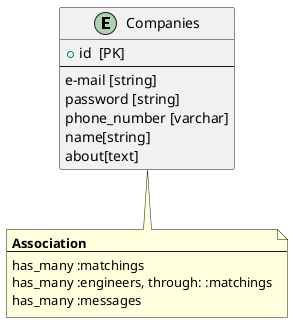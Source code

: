 @startuml company

entity "Companies" as company {
  +id  [PK]
  --
  e-mail [string]
  password [string]
  phone_number [varchar]
  name[string]
  about[text]
}

note bottom
  **Association**
  --
  has_many :matchings
  has_many :engineers, through: :matchings
  has_many :messages
end note

@enduml
